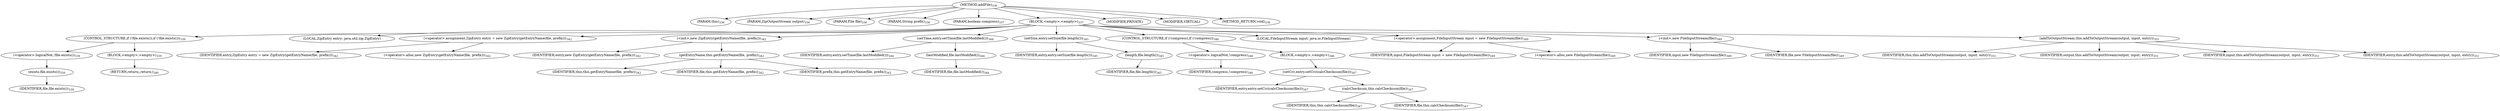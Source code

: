 digraph "addFile" {  
"672" [label = <(METHOD,addFile)<SUB>336</SUB>> ]
"36" [label = <(PARAM,this)<SUB>336</SUB>> ]
"673" [label = <(PARAM,ZipOutputStream output)<SUB>336</SUB>> ]
"674" [label = <(PARAM,File file)<SUB>336</SUB>> ]
"675" [label = <(PARAM,String prefix)<SUB>336</SUB>> ]
"676" [label = <(PARAM,boolean compress)<SUB>337</SUB>> ]
"677" [label = <(BLOCK,&lt;empty&gt;,&lt;empty&gt;)<SUB>337</SUB>> ]
"678" [label = <(CONTROL_STRUCTURE,if (!file.exists()),if (!file.exists()))<SUB>339</SUB>> ]
"679" [label = <(&lt;operator&gt;.logicalNot,!file.exists())<SUB>339</SUB>> ]
"680" [label = <(exists,file.exists())<SUB>339</SUB>> ]
"681" [label = <(IDENTIFIER,file,file.exists())<SUB>339</SUB>> ]
"682" [label = <(BLOCK,&lt;empty&gt;,&lt;empty&gt;)<SUB>339</SUB>> ]
"683" [label = <(RETURN,return;,return;)<SUB>340</SUB>> ]
"38" [label = <(LOCAL,ZipEntry entry: java.util.zip.ZipEntry)> ]
"684" [label = <(&lt;operator&gt;.assignment,ZipEntry entry = new ZipEntry(getEntryName(file, prefix)))<SUB>342</SUB>> ]
"685" [label = <(IDENTIFIER,entry,ZipEntry entry = new ZipEntry(getEntryName(file, prefix)))<SUB>342</SUB>> ]
"686" [label = <(&lt;operator&gt;.alloc,new ZipEntry(getEntryName(file, prefix)))<SUB>342</SUB>> ]
"687" [label = <(&lt;init&gt;,new ZipEntry(getEntryName(file, prefix)))<SUB>342</SUB>> ]
"37" [label = <(IDENTIFIER,entry,new ZipEntry(getEntryName(file, prefix)))<SUB>342</SUB>> ]
"688" [label = <(getEntryName,this.getEntryName(file, prefix))<SUB>342</SUB>> ]
"35" [label = <(IDENTIFIER,this,this.getEntryName(file, prefix))<SUB>342</SUB>> ]
"689" [label = <(IDENTIFIER,file,this.getEntryName(file, prefix))<SUB>342</SUB>> ]
"690" [label = <(IDENTIFIER,prefix,this.getEntryName(file, prefix))<SUB>342</SUB>> ]
"691" [label = <(setTime,entry.setTime(file.lastModified()))<SUB>344</SUB>> ]
"692" [label = <(IDENTIFIER,entry,entry.setTime(file.lastModified()))<SUB>344</SUB>> ]
"693" [label = <(lastModified,file.lastModified())<SUB>344</SUB>> ]
"694" [label = <(IDENTIFIER,file,file.lastModified())<SUB>344</SUB>> ]
"695" [label = <(setSize,entry.setSize(file.length()))<SUB>345</SUB>> ]
"696" [label = <(IDENTIFIER,entry,entry.setSize(file.length()))<SUB>345</SUB>> ]
"697" [label = <(length,file.length())<SUB>345</SUB>> ]
"698" [label = <(IDENTIFIER,file,file.length())<SUB>345</SUB>> ]
"699" [label = <(CONTROL_STRUCTURE,if (!compress),if (!compress))<SUB>346</SUB>> ]
"700" [label = <(&lt;operator&gt;.logicalNot,!compress)<SUB>346</SUB>> ]
"701" [label = <(IDENTIFIER,compress,!compress)<SUB>346</SUB>> ]
"702" [label = <(BLOCK,&lt;empty&gt;,&lt;empty&gt;)<SUB>346</SUB>> ]
"703" [label = <(setCrc,entry.setCrc(calcChecksum(file)))<SUB>347</SUB>> ]
"704" [label = <(IDENTIFIER,entry,entry.setCrc(calcChecksum(file)))<SUB>347</SUB>> ]
"705" [label = <(calcChecksum,this.calcChecksum(file))<SUB>347</SUB>> ]
"39" [label = <(IDENTIFIER,this,this.calcChecksum(file))<SUB>347</SUB>> ]
"706" [label = <(IDENTIFIER,file,this.calcChecksum(file))<SUB>347</SUB>> ]
"41" [label = <(LOCAL,FileInputStream input: java.io.FileInputStream)> ]
"707" [label = <(&lt;operator&gt;.assignment,FileInputStream input = new FileInputStream(file))<SUB>349</SUB>> ]
"708" [label = <(IDENTIFIER,input,FileInputStream input = new FileInputStream(file))<SUB>349</SUB>> ]
"709" [label = <(&lt;operator&gt;.alloc,new FileInputStream(file))<SUB>349</SUB>> ]
"710" [label = <(&lt;init&gt;,new FileInputStream(file))<SUB>349</SUB>> ]
"40" [label = <(IDENTIFIER,input,new FileInputStream(file))<SUB>349</SUB>> ]
"711" [label = <(IDENTIFIER,file,new FileInputStream(file))<SUB>349</SUB>> ]
"712" [label = <(addToOutputStream,this.addToOutputStream(output, input, entry))<SUB>351</SUB>> ]
"42" [label = <(IDENTIFIER,this,this.addToOutputStream(output, input, entry))<SUB>351</SUB>> ]
"713" [label = <(IDENTIFIER,output,this.addToOutputStream(output, input, entry))<SUB>351</SUB>> ]
"714" [label = <(IDENTIFIER,input,this.addToOutputStream(output, input, entry))<SUB>351</SUB>> ]
"715" [label = <(IDENTIFIER,entry,this.addToOutputStream(output, input, entry))<SUB>351</SUB>> ]
"716" [label = <(MODIFIER,PRIVATE)> ]
"717" [label = <(MODIFIER,VIRTUAL)> ]
"718" [label = <(METHOD_RETURN,void)<SUB>336</SUB>> ]
  "672" -> "36" 
  "672" -> "673" 
  "672" -> "674" 
  "672" -> "675" 
  "672" -> "676" 
  "672" -> "677" 
  "672" -> "716" 
  "672" -> "717" 
  "672" -> "718" 
  "677" -> "678" 
  "677" -> "38" 
  "677" -> "684" 
  "677" -> "687" 
  "677" -> "691" 
  "677" -> "695" 
  "677" -> "699" 
  "677" -> "41" 
  "677" -> "707" 
  "677" -> "710" 
  "677" -> "712" 
  "678" -> "679" 
  "678" -> "682" 
  "679" -> "680" 
  "680" -> "681" 
  "682" -> "683" 
  "684" -> "685" 
  "684" -> "686" 
  "687" -> "37" 
  "687" -> "688" 
  "688" -> "35" 
  "688" -> "689" 
  "688" -> "690" 
  "691" -> "692" 
  "691" -> "693" 
  "693" -> "694" 
  "695" -> "696" 
  "695" -> "697" 
  "697" -> "698" 
  "699" -> "700" 
  "699" -> "702" 
  "700" -> "701" 
  "702" -> "703" 
  "703" -> "704" 
  "703" -> "705" 
  "705" -> "39" 
  "705" -> "706" 
  "707" -> "708" 
  "707" -> "709" 
  "710" -> "40" 
  "710" -> "711" 
  "712" -> "42" 
  "712" -> "713" 
  "712" -> "714" 
  "712" -> "715" 
}
